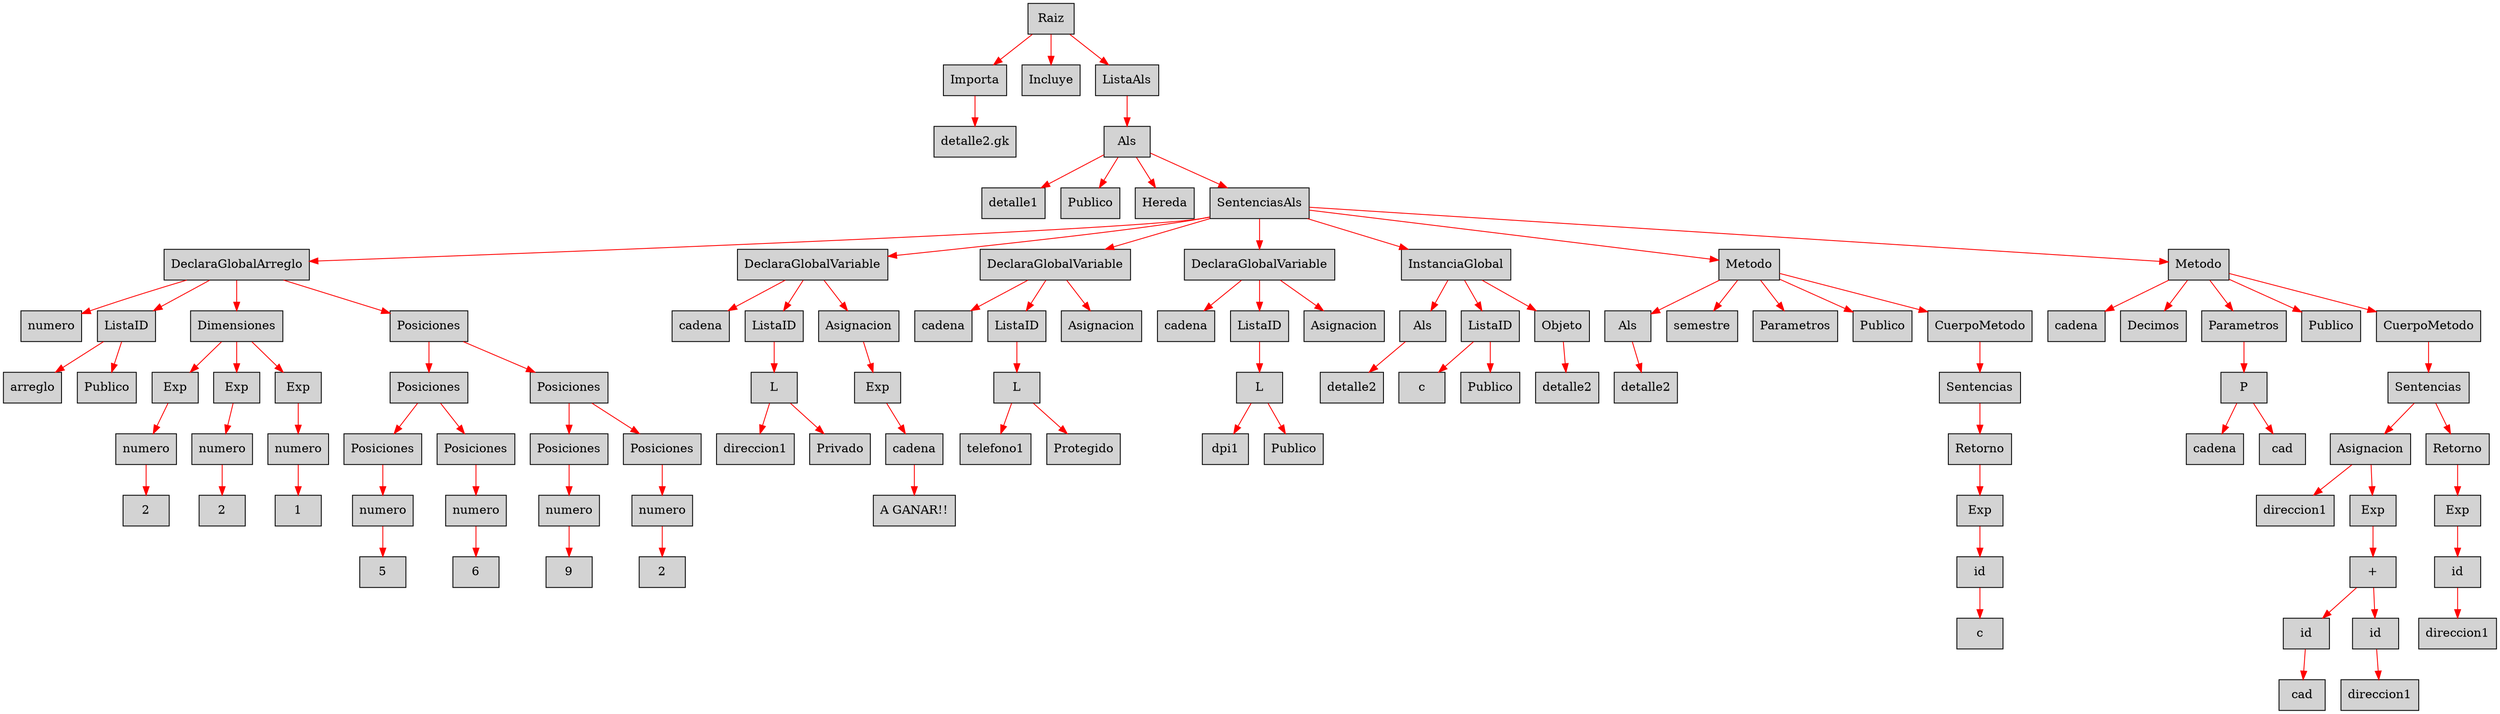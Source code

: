 digraph G {node[shape=box, style=filled]; edge[color=red]
node1607681756[label="Raiz"];
 node1607681756->node1980360795;node1980360795[label="Importa"];
 node1980360795->node9238525;node9238525[label="detalle2.gk"];
 node1607681756->node1918774430;node1918774430[label="Incluye"];
 node1607681756->node939422127;node939422127[label="ListaAls"];
 node939422127->node235674683;node235674683[label="Als"];
 node235674683->node1767387416;node1767387416[label="detalle1"];
 node235674683->node1784797809;node1784797809[label="Publico"];
 node235674683->node777432475;node777432475[label="Hereda"];
 node235674683->node1087734190;node1087734190[label="SentenciasAls"];
 node1087734190->node1756211293;node1756211293[label="DeclaraGlobalArreglo"];
 node1756211293->node209409387;node209409387[label="numero"];
 node1756211293->node400165642;node400165642[label="ListaID"];
 node400165642->node2079203502;node2079203502[label="arreglo"];
 node400165642->node2122617038;node2122617038[label="Publico"];
 node1756211293->node671236728;node671236728[label="Dimensiones"];
 node671236728->node1866964521;node1866964521[label="Exp"];
 node1866964521->node1697003583;node1697003583[label="numero"];
 node1697003583->node1065277109;node1065277109[label="2"];
 node671236728->node89473696;node89473696[label="Exp"];
 node89473696->node1445995253;node1445995253[label="numero"];
 node1445995253->node42147788;node42147788[label="2"];
 node671236728->node1266793047;node1266793047[label="Exp"];
 node1266793047->node1684976069;node1684976069[label="numero"];
 node1684976069->node857604151;node857604151[label="1"];
 node1756211293->node704189671;node704189671[label="Posiciones"];
 node704189671->node1877753997;node1877753997[label="Posiciones"];
 node1877753997->node2124231724;node2124231724[label="Posiciones"];
 node2124231724->node1036094576;node1036094576[label="numero"];
 node1036094576->node1551821059;node1551821059[label="5"];
 node1877753997->node1369121321;node1369121321[label="Posiciones"];
 node1369121321->node1185955938;node1185955938[label="numero"];
 node1185955938->node2007230152;node2007230152[label="6"];
 node704189671->node1547583438;node1547583438[label="Posiciones"];
 node1547583438->node1413272586;node1413272586[label="Posiciones"];
 node1413272586->node273362367;node273362367[label="numero"];
 node273362367->node2016812248;node2016812248[label="9"];
 node1547583438->node1432063071;node1432063071[label="Posiciones"];
 node1432063071->node1744150138;node1744150138[label="numero"];
 node1744150138->node781869550;node781869550[label="2"];
 node1087734190->node1711433785;node1711433785[label="DeclaraGlobalVariable"];
 node1711433785->node1873947090;node1873947090[label="cadena"];
 node1711433785->node612334608;node612334608[label="ListaID"];
 node612334608->node1494744160;node1494744160[label="L"];
 node1494744160->node740361435;node740361435[label="direccion1"];
 node1494744160->node1386435636;node1386435636[label="Privado"];
 node1711433785->node232992140;node232992140[label="Asignacion"];
 node232992140->node1802577068;node1802577068[label="Exp"];
 node1802577068->node1339224773;node1339224773[label="cadena"];
 node1339224773->node119021055;node119021055[label="A GANAR!!"];
 node1087734190->node327409629;node327409629[label="DeclaraGlobalVariable"];
 node327409629->node1899351365;node1899351365[label="cadena"];
 node327409629->node690572668;node690572668[label="ListaID"];
 node690572668->node1847151171;node1847151171[label="L"];
 node1847151171->node1667829098;node1667829098[label="telefono1"];
 node1847151171->node1013562279;node1013562279[label="Protegido"];
 node327409629->node1606964219;node1606964219[label="Asignacion"];
 node1087734190->node2066174227;node2066174227[label="DeclaraGlobalVariable"];
 node2066174227->node1343095104;node1343095104[label="cadena"];
 node2066174227->node566967397;node566967397[label="ListaID"];
 node566967397->node1006756908;node1006756908[label="L"];
 node1006756908->node2112853366;node2112853366[label="dpi1"];
 node1006756908->node1573621642;node1573621642[label="Publico"];
 node2066174227->node630958146;node630958146[label="Asignacion"];
 node1087734190->node369629273;node369629273[label="InstanciaGlobal"];
 node369629273->node399342539;node399342539[label="Als"];
 node399342539->node385548647;node385548647[label="detalle2"];
 node369629273->node1851417154;node1851417154[label="ListaID"];
 node1851417154->node952530176;node952530176[label="c"];
 node1851417154->node1143554800;node1143554800[label="Publico"];
 node369629273->node169317163;node169317163[label="Objeto"];
 node169317163->node937601113;node937601113[label="detalle2"];
 node1087734190->node1015522768;node1015522768[label="Metodo"];
 node1015522768->node842485362;node842485362[label="Als"];
 node842485362->node68095444;node68095444[label="detalle2"];
 node1015522768->node638442860;node638442860[label="semestre"];
 node1015522768->node656758104;node656758104[label="Parametros"];
 node1015522768->node803855120;node803855120[label="Publico"];
 node1015522768->node1400115860;node1400115860[label="CuerpoMetodo"];
 node1400115860->node467292971;node467292971[label="Sentencias"];
 node467292971->node383277725;node383277725[label="Retorno"];
 node383277725->node2005414413;node2005414413[label="Exp"];
 node2005414413->node68906714;node68906714[label="id"];
 node68906714->node1292969593;node1292969593[label="c"];
 node1087734190->node432640500;node432640500[label="Metodo"];
 node432640500->node803717274;node803717274[label="cadena"];
 node432640500->node1884620290;node1884620290[label="Decimos"];
 node432640500->node884196511;node884196511[label="Parametros"];
 node884196511->node1629529548;node1629529548[label="P"];
 node1629529548->node1884445282;node1884445282[label="cadena"];
 node1629529548->node686765948;node686765948[label="cad"];
 node432640500->node38967746;node38967746[label="Publico"];
 node432640500->node1714967169;node1714967169[label="CuerpoMetodo"];
 node1714967169->node81499502;node81499502[label="Sentencias"];
 node81499502->node1440618078;node1440618078[label="Asignacion"];
 node1440618078->node1137969582;node1137969582[label="direccion1"];
 node1440618078->node1742530319;node1742530319[label="Exp"];
 node1742530319->node1064599167;node1064599167[label="+"];
 node1064599167->node448652073;node448652073[label="id"];
 node448652073->node2034696361;node2034696361[label="cad"];
 node1064599167->node2032366609;node2032366609[label="id"];
 node2032366609->node1706584780;node1706584780[label="direccion1"];
 node81499502->node283736569;node283736569[label="Retorno"];
 node283736569->node1374318853;node1374318853[label="Exp"];
 node1374318853->node864748757;node864748757[label="id"];
 node864748757->node356775522;node356775522[label="direccion1"];

}

